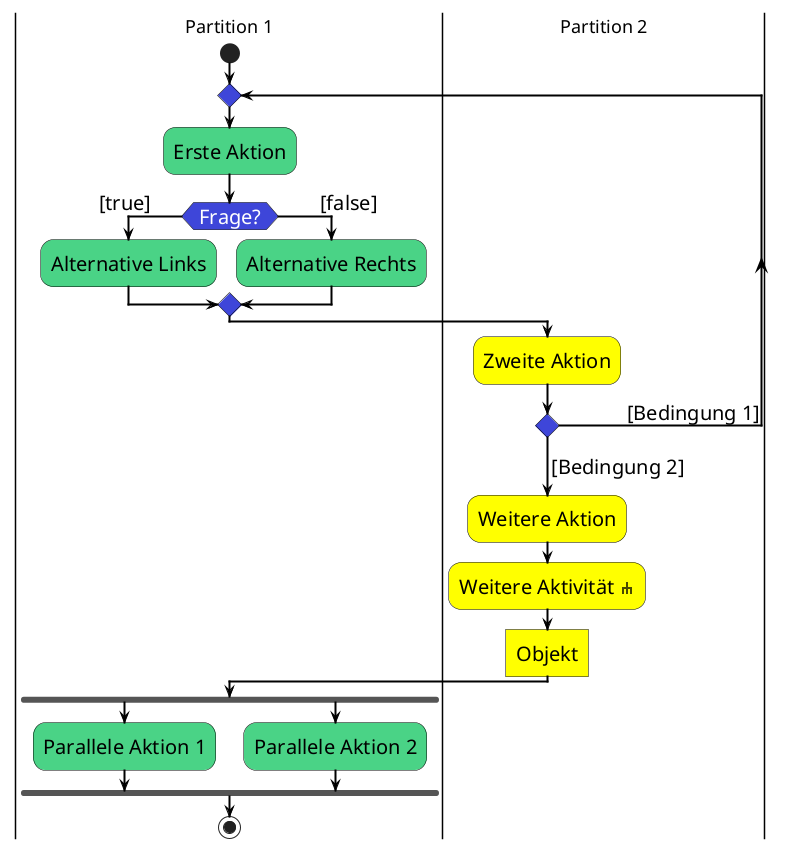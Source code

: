 @startuml

skinparam activity {
  BackgroundColor #4AD386
  BorderColor #a0a0a0
  BackgroundColor<<Main>> gold
  BorderColor black
  ArrowColor black
  ArrowThickness 2
  FontName  Arial Unicode MS
  FontSize 20
}

sprite $rake [16x19/8] {
0000000000000000
0000000jj0000000
0000000jj0000000
0005555jj5555000
000jjeejjeejj000
000jj00jj00jj000
000jj00jj00jj000
0000000000000000
}

skinparam ArrowColor black
skinparam ArrowThickness 2

skinparam activityDiamondBackgroundColor #3E46D9
skinparam activityDiamondFontColor #white
skinparam activityDiamondBorderColor black
skinparam activityDiamondFont Arial Unicode MS
skinparam activityArrowFontSize 20
skinparam activityArrowFont Arial Unicode MS

|Partition 1|
start
repeat
:Erste Aktion;
    if( Frage? ) then ([true]\t)
        :Alternative Links;
    else (\t[false])
        :Alternative Rechts;
    endif
|Partition 2|
    #yellow :Zweite Aktion;
    repeat while () is (\t     [Bedingung 1])
    -> [Bedingung 2];
    #yellow :Weitere Aktion;
    #yellow :Weitere Aktivität <$rake>;
        #yellow :Objekt]
|Partition 1|
fork
:Parallele Aktion 1;
fork again
:Parallele Aktion 2;
fork end
stop
@enduml
